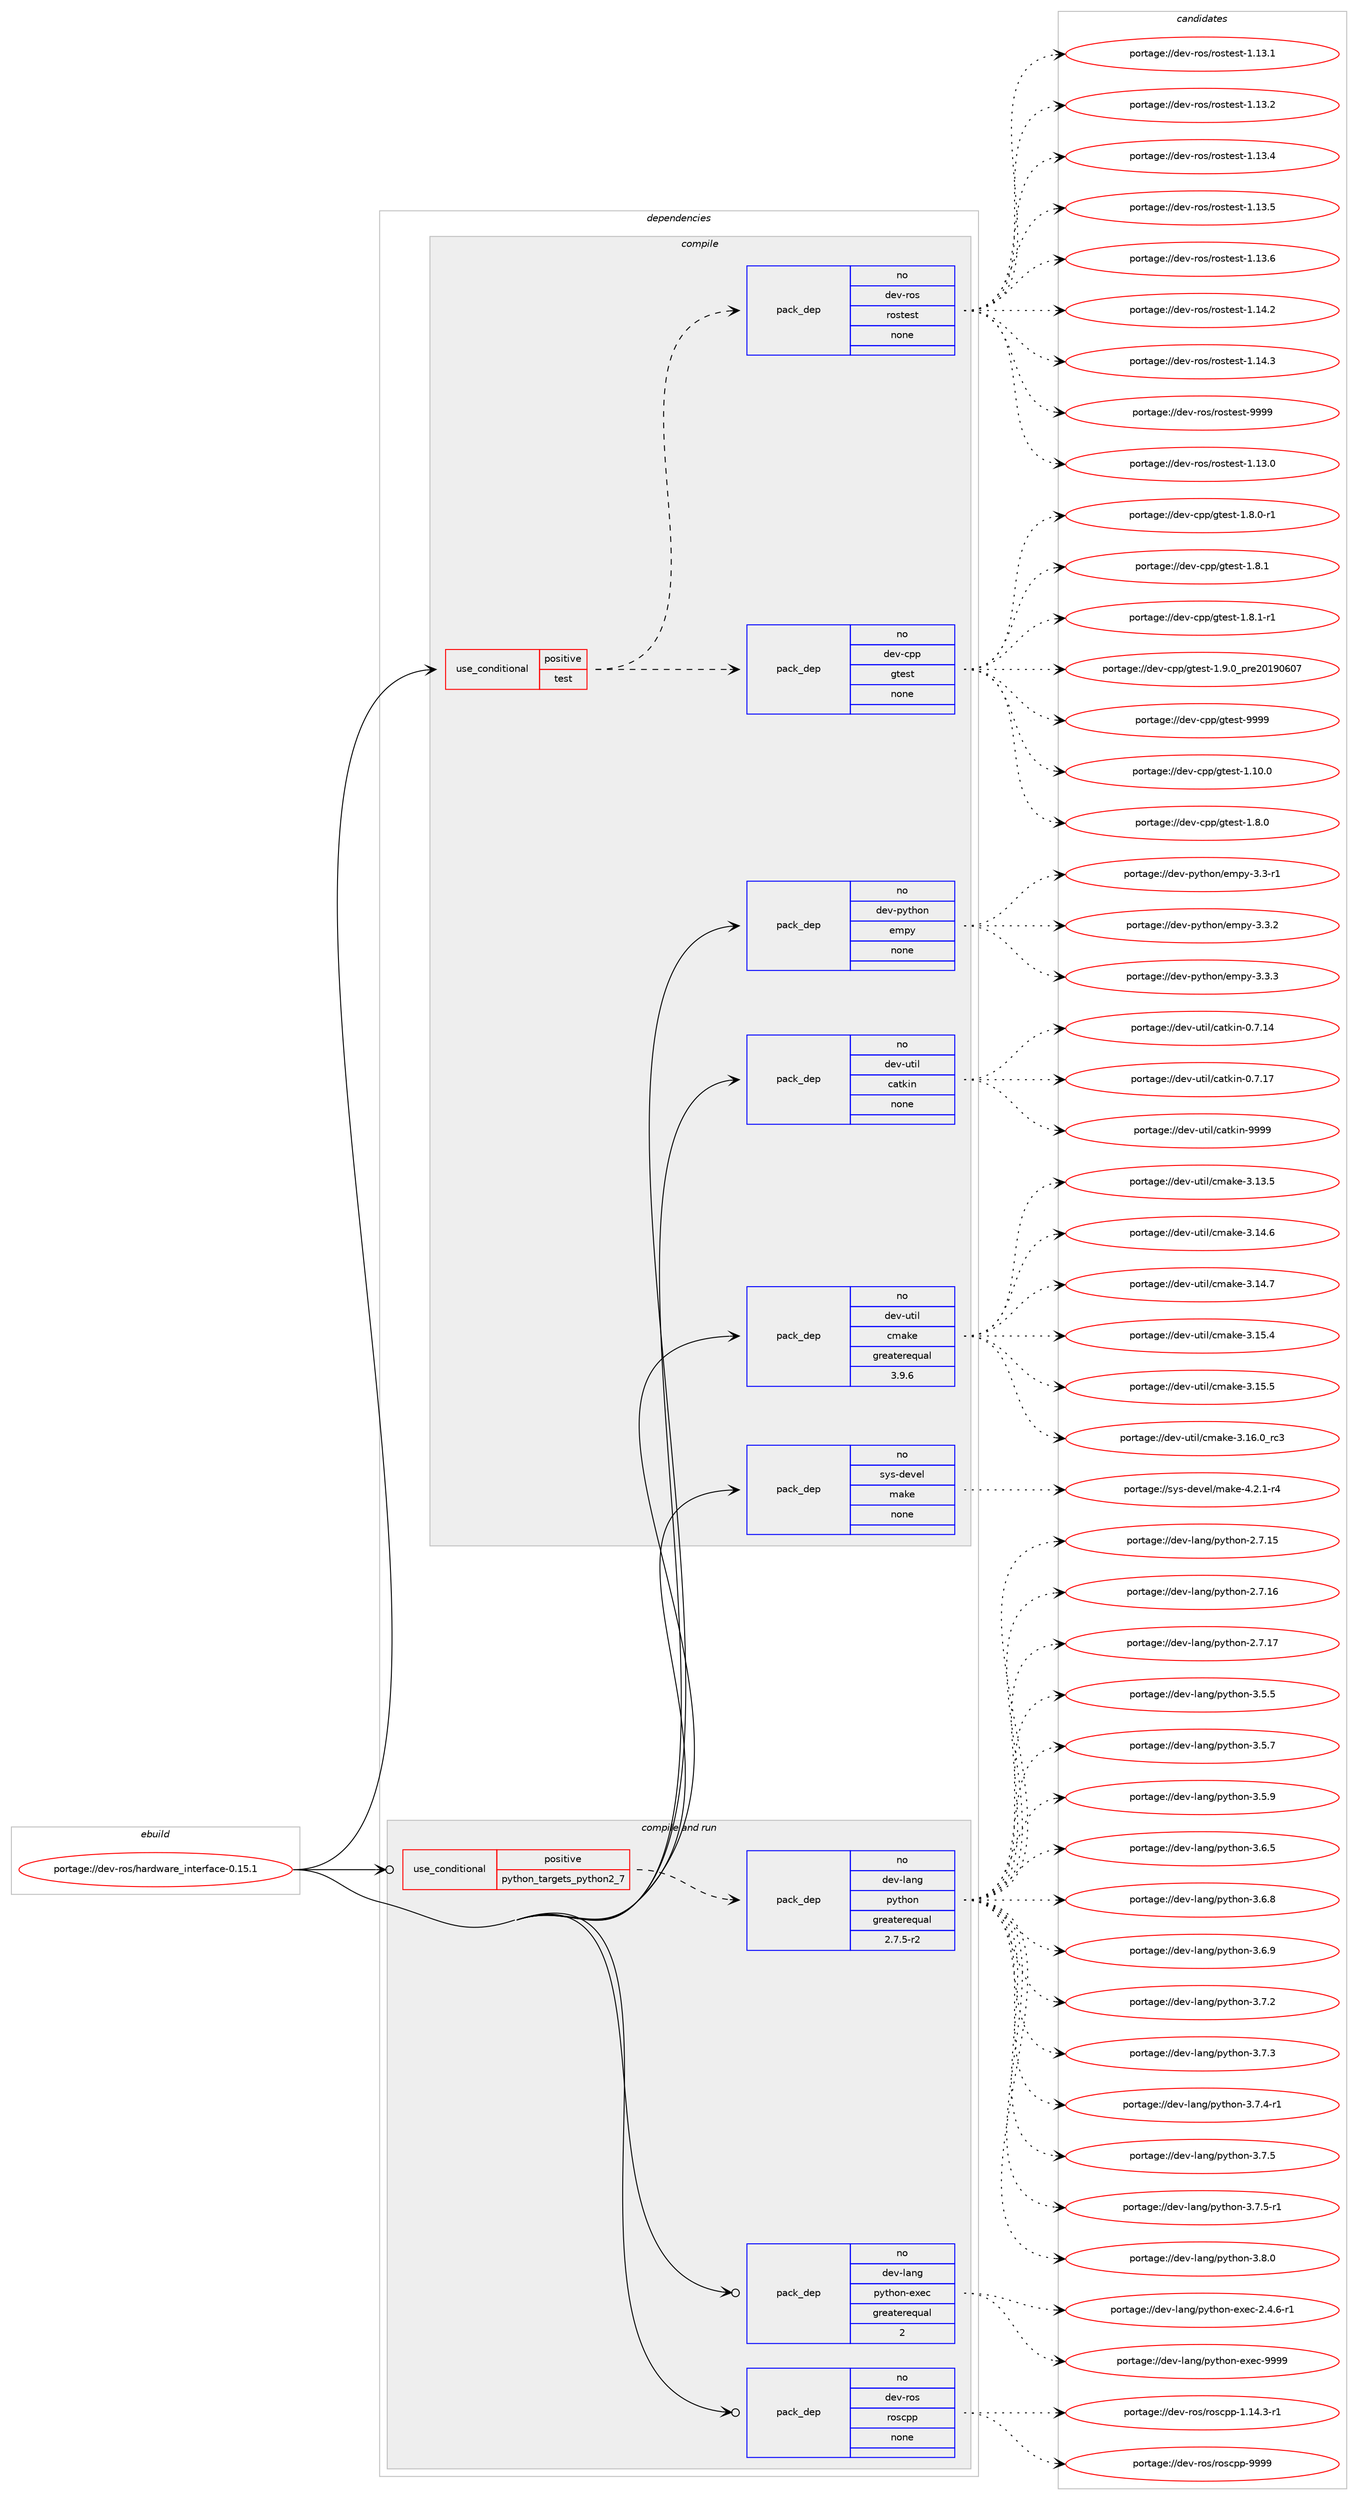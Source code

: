 digraph prolog {

# *************
# Graph options
# *************

newrank=true;
concentrate=true;
compound=true;
graph [rankdir=LR,fontname=Helvetica,fontsize=10,ranksep=1.5];#, ranksep=2.5, nodesep=0.2];
edge  [arrowhead=vee];
node  [fontname=Helvetica,fontsize=10];

# **********
# The ebuild
# **********

subgraph cluster_leftcol {
color=gray;
rank=same;
label=<<i>ebuild</i>>;
id [label="portage://dev-ros/hardware_interface-0.15.1", color=red, width=4, href="../dev-ros/hardware_interface-0.15.1.svg"];
}

# ****************
# The dependencies
# ****************

subgraph cluster_midcol {
color=gray;
label=<<i>dependencies</i>>;
subgraph cluster_compile {
fillcolor="#eeeeee";
style=filled;
label=<<i>compile</i>>;
subgraph cond42747 {
dependency188477 [label=<<TABLE BORDER="0" CELLBORDER="1" CELLSPACING="0" CELLPADDING="4"><TR><TD ROWSPAN="3" CELLPADDING="10">use_conditional</TD></TR><TR><TD>positive</TD></TR><TR><TD>test</TD></TR></TABLE>>, shape=none, color=red];
subgraph pack142302 {
dependency188478 [label=<<TABLE BORDER="0" CELLBORDER="1" CELLSPACING="0" CELLPADDING="4" WIDTH="220"><TR><TD ROWSPAN="6" CELLPADDING="30">pack_dep</TD></TR><TR><TD WIDTH="110">no</TD></TR><TR><TD>dev-cpp</TD></TR><TR><TD>gtest</TD></TR><TR><TD>none</TD></TR><TR><TD></TD></TR></TABLE>>, shape=none, color=blue];
}
dependency188477:e -> dependency188478:w [weight=20,style="dashed",arrowhead="vee"];
subgraph pack142303 {
dependency188479 [label=<<TABLE BORDER="0" CELLBORDER="1" CELLSPACING="0" CELLPADDING="4" WIDTH="220"><TR><TD ROWSPAN="6" CELLPADDING="30">pack_dep</TD></TR><TR><TD WIDTH="110">no</TD></TR><TR><TD>dev-ros</TD></TR><TR><TD>rostest</TD></TR><TR><TD>none</TD></TR><TR><TD></TD></TR></TABLE>>, shape=none, color=blue];
}
dependency188477:e -> dependency188479:w [weight=20,style="dashed",arrowhead="vee"];
}
id:e -> dependency188477:w [weight=20,style="solid",arrowhead="vee"];
subgraph pack142304 {
dependency188480 [label=<<TABLE BORDER="0" CELLBORDER="1" CELLSPACING="0" CELLPADDING="4" WIDTH="220"><TR><TD ROWSPAN="6" CELLPADDING="30">pack_dep</TD></TR><TR><TD WIDTH="110">no</TD></TR><TR><TD>dev-python</TD></TR><TR><TD>empy</TD></TR><TR><TD>none</TD></TR><TR><TD></TD></TR></TABLE>>, shape=none, color=blue];
}
id:e -> dependency188480:w [weight=20,style="solid",arrowhead="vee"];
subgraph pack142305 {
dependency188481 [label=<<TABLE BORDER="0" CELLBORDER="1" CELLSPACING="0" CELLPADDING="4" WIDTH="220"><TR><TD ROWSPAN="6" CELLPADDING="30">pack_dep</TD></TR><TR><TD WIDTH="110">no</TD></TR><TR><TD>dev-util</TD></TR><TR><TD>catkin</TD></TR><TR><TD>none</TD></TR><TR><TD></TD></TR></TABLE>>, shape=none, color=blue];
}
id:e -> dependency188481:w [weight=20,style="solid",arrowhead="vee"];
subgraph pack142306 {
dependency188482 [label=<<TABLE BORDER="0" CELLBORDER="1" CELLSPACING="0" CELLPADDING="4" WIDTH="220"><TR><TD ROWSPAN="6" CELLPADDING="30">pack_dep</TD></TR><TR><TD WIDTH="110">no</TD></TR><TR><TD>dev-util</TD></TR><TR><TD>cmake</TD></TR><TR><TD>greaterequal</TD></TR><TR><TD>3.9.6</TD></TR></TABLE>>, shape=none, color=blue];
}
id:e -> dependency188482:w [weight=20,style="solid",arrowhead="vee"];
subgraph pack142307 {
dependency188483 [label=<<TABLE BORDER="0" CELLBORDER="1" CELLSPACING="0" CELLPADDING="4" WIDTH="220"><TR><TD ROWSPAN="6" CELLPADDING="30">pack_dep</TD></TR><TR><TD WIDTH="110">no</TD></TR><TR><TD>sys-devel</TD></TR><TR><TD>make</TD></TR><TR><TD>none</TD></TR><TR><TD></TD></TR></TABLE>>, shape=none, color=blue];
}
id:e -> dependency188483:w [weight=20,style="solid",arrowhead="vee"];
}
subgraph cluster_compileandrun {
fillcolor="#eeeeee";
style=filled;
label=<<i>compile and run</i>>;
subgraph cond42748 {
dependency188484 [label=<<TABLE BORDER="0" CELLBORDER="1" CELLSPACING="0" CELLPADDING="4"><TR><TD ROWSPAN="3" CELLPADDING="10">use_conditional</TD></TR><TR><TD>positive</TD></TR><TR><TD>python_targets_python2_7</TD></TR></TABLE>>, shape=none, color=red];
subgraph pack142308 {
dependency188485 [label=<<TABLE BORDER="0" CELLBORDER="1" CELLSPACING="0" CELLPADDING="4" WIDTH="220"><TR><TD ROWSPAN="6" CELLPADDING="30">pack_dep</TD></TR><TR><TD WIDTH="110">no</TD></TR><TR><TD>dev-lang</TD></TR><TR><TD>python</TD></TR><TR><TD>greaterequal</TD></TR><TR><TD>2.7.5-r2</TD></TR></TABLE>>, shape=none, color=blue];
}
dependency188484:e -> dependency188485:w [weight=20,style="dashed",arrowhead="vee"];
}
id:e -> dependency188484:w [weight=20,style="solid",arrowhead="odotvee"];
subgraph pack142309 {
dependency188486 [label=<<TABLE BORDER="0" CELLBORDER="1" CELLSPACING="0" CELLPADDING="4" WIDTH="220"><TR><TD ROWSPAN="6" CELLPADDING="30">pack_dep</TD></TR><TR><TD WIDTH="110">no</TD></TR><TR><TD>dev-lang</TD></TR><TR><TD>python-exec</TD></TR><TR><TD>greaterequal</TD></TR><TR><TD>2</TD></TR></TABLE>>, shape=none, color=blue];
}
id:e -> dependency188486:w [weight=20,style="solid",arrowhead="odotvee"];
subgraph pack142310 {
dependency188487 [label=<<TABLE BORDER="0" CELLBORDER="1" CELLSPACING="0" CELLPADDING="4" WIDTH="220"><TR><TD ROWSPAN="6" CELLPADDING="30">pack_dep</TD></TR><TR><TD WIDTH="110">no</TD></TR><TR><TD>dev-ros</TD></TR><TR><TD>roscpp</TD></TR><TR><TD>none</TD></TR><TR><TD></TD></TR></TABLE>>, shape=none, color=blue];
}
id:e -> dependency188487:w [weight=20,style="solid",arrowhead="odotvee"];
}
subgraph cluster_run {
fillcolor="#eeeeee";
style=filled;
label=<<i>run</i>>;
}
}

# **************
# The candidates
# **************

subgraph cluster_choices {
rank=same;
color=gray;
label=<<i>candidates</i>>;

subgraph choice142302 {
color=black;
nodesep=1;
choiceportage10010111845991121124710311610111511645494649484648 [label="portage://dev-cpp/gtest-1.10.0", color=red, width=4,href="../dev-cpp/gtest-1.10.0.svg"];
choiceportage100101118459911211247103116101115116454946564648 [label="portage://dev-cpp/gtest-1.8.0", color=red, width=4,href="../dev-cpp/gtest-1.8.0.svg"];
choiceportage1001011184599112112471031161011151164549465646484511449 [label="portage://dev-cpp/gtest-1.8.0-r1", color=red, width=4,href="../dev-cpp/gtest-1.8.0-r1.svg"];
choiceportage100101118459911211247103116101115116454946564649 [label="portage://dev-cpp/gtest-1.8.1", color=red, width=4,href="../dev-cpp/gtest-1.8.1.svg"];
choiceportage1001011184599112112471031161011151164549465646494511449 [label="portage://dev-cpp/gtest-1.8.1-r1", color=red, width=4,href="../dev-cpp/gtest-1.8.1-r1.svg"];
choiceportage100101118459911211247103116101115116454946574648951121141015048495748544855 [label="portage://dev-cpp/gtest-1.9.0_pre20190607", color=red, width=4,href="../dev-cpp/gtest-1.9.0_pre20190607.svg"];
choiceportage1001011184599112112471031161011151164557575757 [label="portage://dev-cpp/gtest-9999", color=red, width=4,href="../dev-cpp/gtest-9999.svg"];
dependency188478:e -> choiceportage10010111845991121124710311610111511645494649484648:w [style=dotted,weight="100"];
dependency188478:e -> choiceportage100101118459911211247103116101115116454946564648:w [style=dotted,weight="100"];
dependency188478:e -> choiceportage1001011184599112112471031161011151164549465646484511449:w [style=dotted,weight="100"];
dependency188478:e -> choiceportage100101118459911211247103116101115116454946564649:w [style=dotted,weight="100"];
dependency188478:e -> choiceportage1001011184599112112471031161011151164549465646494511449:w [style=dotted,weight="100"];
dependency188478:e -> choiceportage100101118459911211247103116101115116454946574648951121141015048495748544855:w [style=dotted,weight="100"];
dependency188478:e -> choiceportage1001011184599112112471031161011151164557575757:w [style=dotted,weight="100"];
}
subgraph choice142303 {
color=black;
nodesep=1;
choiceportage100101118451141111154711411111511610111511645494649514648 [label="portage://dev-ros/rostest-1.13.0", color=red, width=4,href="../dev-ros/rostest-1.13.0.svg"];
choiceportage100101118451141111154711411111511610111511645494649514649 [label="portage://dev-ros/rostest-1.13.1", color=red, width=4,href="../dev-ros/rostest-1.13.1.svg"];
choiceportage100101118451141111154711411111511610111511645494649514650 [label="portage://dev-ros/rostest-1.13.2", color=red, width=4,href="../dev-ros/rostest-1.13.2.svg"];
choiceportage100101118451141111154711411111511610111511645494649514652 [label="portage://dev-ros/rostest-1.13.4", color=red, width=4,href="../dev-ros/rostest-1.13.4.svg"];
choiceportage100101118451141111154711411111511610111511645494649514653 [label="portage://dev-ros/rostest-1.13.5", color=red, width=4,href="../dev-ros/rostest-1.13.5.svg"];
choiceportage100101118451141111154711411111511610111511645494649514654 [label="portage://dev-ros/rostest-1.13.6", color=red, width=4,href="../dev-ros/rostest-1.13.6.svg"];
choiceportage100101118451141111154711411111511610111511645494649524650 [label="portage://dev-ros/rostest-1.14.2", color=red, width=4,href="../dev-ros/rostest-1.14.2.svg"];
choiceportage100101118451141111154711411111511610111511645494649524651 [label="portage://dev-ros/rostest-1.14.3", color=red, width=4,href="../dev-ros/rostest-1.14.3.svg"];
choiceportage10010111845114111115471141111151161011151164557575757 [label="portage://dev-ros/rostest-9999", color=red, width=4,href="../dev-ros/rostest-9999.svg"];
dependency188479:e -> choiceportage100101118451141111154711411111511610111511645494649514648:w [style=dotted,weight="100"];
dependency188479:e -> choiceportage100101118451141111154711411111511610111511645494649514649:w [style=dotted,weight="100"];
dependency188479:e -> choiceportage100101118451141111154711411111511610111511645494649514650:w [style=dotted,weight="100"];
dependency188479:e -> choiceportage100101118451141111154711411111511610111511645494649514652:w [style=dotted,weight="100"];
dependency188479:e -> choiceportage100101118451141111154711411111511610111511645494649514653:w [style=dotted,weight="100"];
dependency188479:e -> choiceportage100101118451141111154711411111511610111511645494649514654:w [style=dotted,weight="100"];
dependency188479:e -> choiceportage100101118451141111154711411111511610111511645494649524650:w [style=dotted,weight="100"];
dependency188479:e -> choiceportage100101118451141111154711411111511610111511645494649524651:w [style=dotted,weight="100"];
dependency188479:e -> choiceportage10010111845114111115471141111151161011151164557575757:w [style=dotted,weight="100"];
}
subgraph choice142304 {
color=black;
nodesep=1;
choiceportage1001011184511212111610411111047101109112121455146514511449 [label="portage://dev-python/empy-3.3-r1", color=red, width=4,href="../dev-python/empy-3.3-r1.svg"];
choiceportage1001011184511212111610411111047101109112121455146514650 [label="portage://dev-python/empy-3.3.2", color=red, width=4,href="../dev-python/empy-3.3.2.svg"];
choiceportage1001011184511212111610411111047101109112121455146514651 [label="portage://dev-python/empy-3.3.3", color=red, width=4,href="../dev-python/empy-3.3.3.svg"];
dependency188480:e -> choiceportage1001011184511212111610411111047101109112121455146514511449:w [style=dotted,weight="100"];
dependency188480:e -> choiceportage1001011184511212111610411111047101109112121455146514650:w [style=dotted,weight="100"];
dependency188480:e -> choiceportage1001011184511212111610411111047101109112121455146514651:w [style=dotted,weight="100"];
}
subgraph choice142305 {
color=black;
nodesep=1;
choiceportage1001011184511711610510847999711610710511045484655464952 [label="portage://dev-util/catkin-0.7.14", color=red, width=4,href="../dev-util/catkin-0.7.14.svg"];
choiceportage1001011184511711610510847999711610710511045484655464955 [label="portage://dev-util/catkin-0.7.17", color=red, width=4,href="../dev-util/catkin-0.7.17.svg"];
choiceportage100101118451171161051084799971161071051104557575757 [label="portage://dev-util/catkin-9999", color=red, width=4,href="../dev-util/catkin-9999.svg"];
dependency188481:e -> choiceportage1001011184511711610510847999711610710511045484655464952:w [style=dotted,weight="100"];
dependency188481:e -> choiceportage1001011184511711610510847999711610710511045484655464955:w [style=dotted,weight="100"];
dependency188481:e -> choiceportage100101118451171161051084799971161071051104557575757:w [style=dotted,weight="100"];
}
subgraph choice142306 {
color=black;
nodesep=1;
choiceportage1001011184511711610510847991099710710145514649514653 [label="portage://dev-util/cmake-3.13.5", color=red, width=4,href="../dev-util/cmake-3.13.5.svg"];
choiceportage1001011184511711610510847991099710710145514649524654 [label="portage://dev-util/cmake-3.14.6", color=red, width=4,href="../dev-util/cmake-3.14.6.svg"];
choiceportage1001011184511711610510847991099710710145514649524655 [label="portage://dev-util/cmake-3.14.7", color=red, width=4,href="../dev-util/cmake-3.14.7.svg"];
choiceportage1001011184511711610510847991099710710145514649534652 [label="portage://dev-util/cmake-3.15.4", color=red, width=4,href="../dev-util/cmake-3.15.4.svg"];
choiceportage1001011184511711610510847991099710710145514649534653 [label="portage://dev-util/cmake-3.15.5", color=red, width=4,href="../dev-util/cmake-3.15.5.svg"];
choiceportage1001011184511711610510847991099710710145514649544648951149951 [label="portage://dev-util/cmake-3.16.0_rc3", color=red, width=4,href="../dev-util/cmake-3.16.0_rc3.svg"];
dependency188482:e -> choiceportage1001011184511711610510847991099710710145514649514653:w [style=dotted,weight="100"];
dependency188482:e -> choiceportage1001011184511711610510847991099710710145514649524654:w [style=dotted,weight="100"];
dependency188482:e -> choiceportage1001011184511711610510847991099710710145514649524655:w [style=dotted,weight="100"];
dependency188482:e -> choiceportage1001011184511711610510847991099710710145514649534652:w [style=dotted,weight="100"];
dependency188482:e -> choiceportage1001011184511711610510847991099710710145514649534653:w [style=dotted,weight="100"];
dependency188482:e -> choiceportage1001011184511711610510847991099710710145514649544648951149951:w [style=dotted,weight="100"];
}
subgraph choice142307 {
color=black;
nodesep=1;
choiceportage1151211154510010111810110847109971071014552465046494511452 [label="portage://sys-devel/make-4.2.1-r4", color=red, width=4,href="../sys-devel/make-4.2.1-r4.svg"];
dependency188483:e -> choiceportage1151211154510010111810110847109971071014552465046494511452:w [style=dotted,weight="100"];
}
subgraph choice142308 {
color=black;
nodesep=1;
choiceportage10010111845108971101034711212111610411111045504655464953 [label="portage://dev-lang/python-2.7.15", color=red, width=4,href="../dev-lang/python-2.7.15.svg"];
choiceportage10010111845108971101034711212111610411111045504655464954 [label="portage://dev-lang/python-2.7.16", color=red, width=4,href="../dev-lang/python-2.7.16.svg"];
choiceportage10010111845108971101034711212111610411111045504655464955 [label="portage://dev-lang/python-2.7.17", color=red, width=4,href="../dev-lang/python-2.7.17.svg"];
choiceportage100101118451089711010347112121116104111110455146534653 [label="portage://dev-lang/python-3.5.5", color=red, width=4,href="../dev-lang/python-3.5.5.svg"];
choiceportage100101118451089711010347112121116104111110455146534655 [label="portage://dev-lang/python-3.5.7", color=red, width=4,href="../dev-lang/python-3.5.7.svg"];
choiceportage100101118451089711010347112121116104111110455146534657 [label="portage://dev-lang/python-3.5.9", color=red, width=4,href="../dev-lang/python-3.5.9.svg"];
choiceportage100101118451089711010347112121116104111110455146544653 [label="portage://dev-lang/python-3.6.5", color=red, width=4,href="../dev-lang/python-3.6.5.svg"];
choiceportage100101118451089711010347112121116104111110455146544656 [label="portage://dev-lang/python-3.6.8", color=red, width=4,href="../dev-lang/python-3.6.8.svg"];
choiceportage100101118451089711010347112121116104111110455146544657 [label="portage://dev-lang/python-3.6.9", color=red, width=4,href="../dev-lang/python-3.6.9.svg"];
choiceportage100101118451089711010347112121116104111110455146554650 [label="portage://dev-lang/python-3.7.2", color=red, width=4,href="../dev-lang/python-3.7.2.svg"];
choiceportage100101118451089711010347112121116104111110455146554651 [label="portage://dev-lang/python-3.7.3", color=red, width=4,href="../dev-lang/python-3.7.3.svg"];
choiceportage1001011184510897110103471121211161041111104551465546524511449 [label="portage://dev-lang/python-3.7.4-r1", color=red, width=4,href="../dev-lang/python-3.7.4-r1.svg"];
choiceportage100101118451089711010347112121116104111110455146554653 [label="portage://dev-lang/python-3.7.5", color=red, width=4,href="../dev-lang/python-3.7.5.svg"];
choiceportage1001011184510897110103471121211161041111104551465546534511449 [label="portage://dev-lang/python-3.7.5-r1", color=red, width=4,href="../dev-lang/python-3.7.5-r1.svg"];
choiceportage100101118451089711010347112121116104111110455146564648 [label="portage://dev-lang/python-3.8.0", color=red, width=4,href="../dev-lang/python-3.8.0.svg"];
dependency188485:e -> choiceportage10010111845108971101034711212111610411111045504655464953:w [style=dotted,weight="100"];
dependency188485:e -> choiceportage10010111845108971101034711212111610411111045504655464954:w [style=dotted,weight="100"];
dependency188485:e -> choiceportage10010111845108971101034711212111610411111045504655464955:w [style=dotted,weight="100"];
dependency188485:e -> choiceportage100101118451089711010347112121116104111110455146534653:w [style=dotted,weight="100"];
dependency188485:e -> choiceportage100101118451089711010347112121116104111110455146534655:w [style=dotted,weight="100"];
dependency188485:e -> choiceportage100101118451089711010347112121116104111110455146534657:w [style=dotted,weight="100"];
dependency188485:e -> choiceportage100101118451089711010347112121116104111110455146544653:w [style=dotted,weight="100"];
dependency188485:e -> choiceportage100101118451089711010347112121116104111110455146544656:w [style=dotted,weight="100"];
dependency188485:e -> choiceportage100101118451089711010347112121116104111110455146544657:w [style=dotted,weight="100"];
dependency188485:e -> choiceportage100101118451089711010347112121116104111110455146554650:w [style=dotted,weight="100"];
dependency188485:e -> choiceportage100101118451089711010347112121116104111110455146554651:w [style=dotted,weight="100"];
dependency188485:e -> choiceportage1001011184510897110103471121211161041111104551465546524511449:w [style=dotted,weight="100"];
dependency188485:e -> choiceportage100101118451089711010347112121116104111110455146554653:w [style=dotted,weight="100"];
dependency188485:e -> choiceportage1001011184510897110103471121211161041111104551465546534511449:w [style=dotted,weight="100"];
dependency188485:e -> choiceportage100101118451089711010347112121116104111110455146564648:w [style=dotted,weight="100"];
}
subgraph choice142309 {
color=black;
nodesep=1;
choiceportage10010111845108971101034711212111610411111045101120101994550465246544511449 [label="portage://dev-lang/python-exec-2.4.6-r1", color=red, width=4,href="../dev-lang/python-exec-2.4.6-r1.svg"];
choiceportage10010111845108971101034711212111610411111045101120101994557575757 [label="portage://dev-lang/python-exec-9999", color=red, width=4,href="../dev-lang/python-exec-9999.svg"];
dependency188486:e -> choiceportage10010111845108971101034711212111610411111045101120101994550465246544511449:w [style=dotted,weight="100"];
dependency188486:e -> choiceportage10010111845108971101034711212111610411111045101120101994557575757:w [style=dotted,weight="100"];
}
subgraph choice142310 {
color=black;
nodesep=1;
choiceportage100101118451141111154711411111599112112454946495246514511449 [label="portage://dev-ros/roscpp-1.14.3-r1", color=red, width=4,href="../dev-ros/roscpp-1.14.3-r1.svg"];
choiceportage1001011184511411111547114111115991121124557575757 [label="portage://dev-ros/roscpp-9999", color=red, width=4,href="../dev-ros/roscpp-9999.svg"];
dependency188487:e -> choiceportage100101118451141111154711411111599112112454946495246514511449:w [style=dotted,weight="100"];
dependency188487:e -> choiceportage1001011184511411111547114111115991121124557575757:w [style=dotted,weight="100"];
}
}

}
